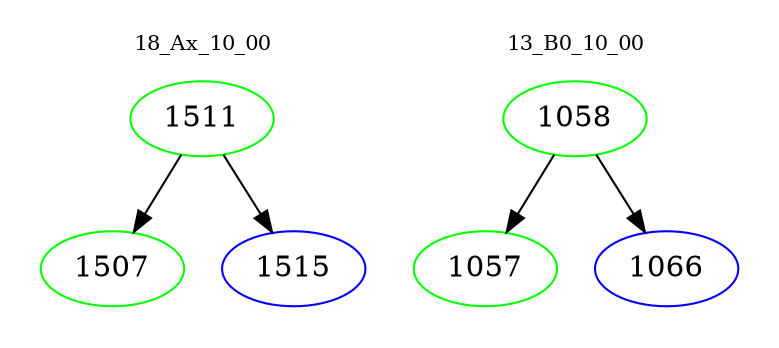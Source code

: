 digraph{
subgraph cluster_0 {
color = white
label = "18_Ax_10_00";
fontsize=10;
T0_1511 [label="1511", color="green"]
T0_1511 -> T0_1507 [color="black"]
T0_1507 [label="1507", color="green"]
T0_1511 -> T0_1515 [color="black"]
T0_1515 [label="1515", color="blue"]
}
subgraph cluster_1 {
color = white
label = "13_B0_10_00";
fontsize=10;
T1_1058 [label="1058", color="green"]
T1_1058 -> T1_1057 [color="black"]
T1_1057 [label="1057", color="green"]
T1_1058 -> T1_1066 [color="black"]
T1_1066 [label="1066", color="blue"]
}
}
